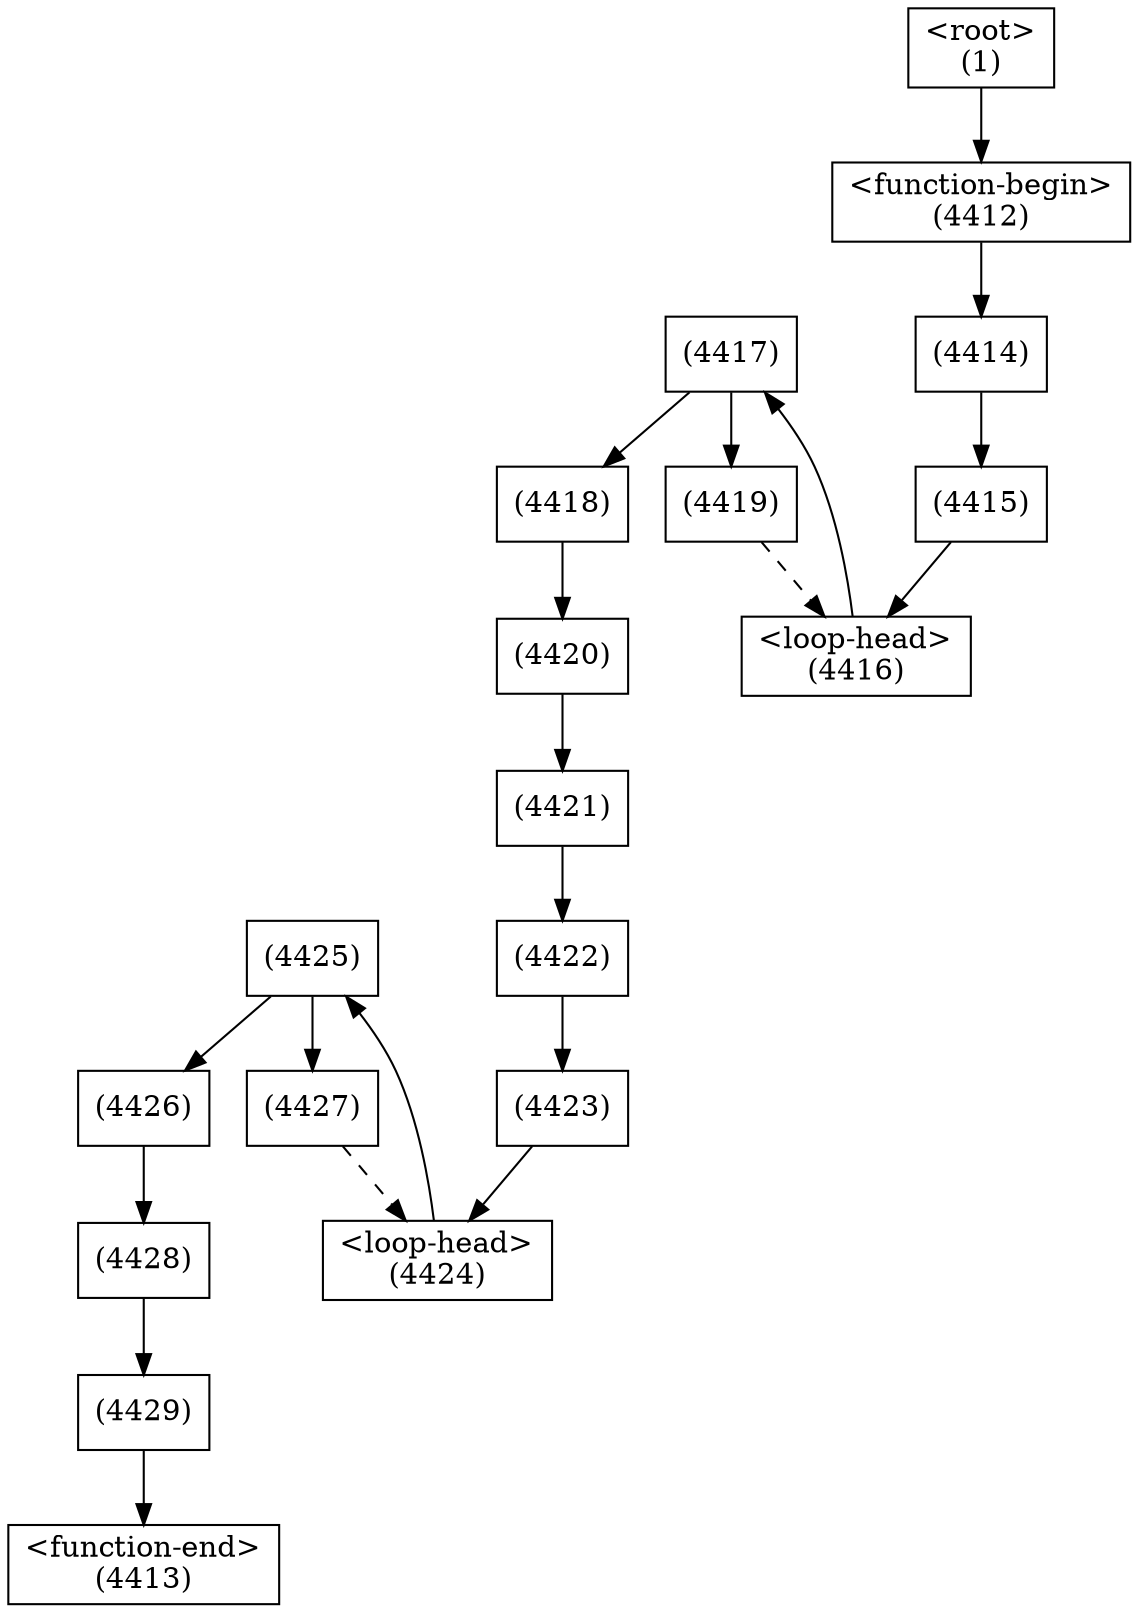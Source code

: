 digraph graphname {
n4429 [shape=box,label="(4429)"];
n4428 -> n4429[style="solid"];
n4428 [shape=box,label="(4428)"];
n4426 -> n4428[style="solid"];
n4427 [shape=box,label="(4427)"];
n4425 -> n4427[style="solid"];
n4426 [shape=box,label="(4426)"];
n4425 -> n4426[style="solid"];
n4425 [shape=box,label="(4425)"];
n4424 -> n4425[style="solid"];
n4424 [shape=box,label="<loop-head>
(4424)"];
n4427 -> n4424[style="dashed"];
n4423 -> n4424[style="solid"];
n4423 [shape=box,label="(4423)"];
n4422 -> n4423[style="solid"];
n4422 [shape=box,label="(4422)"];
n4421 -> n4422[style="solid"];
n4421 [shape=box,label="(4421)"];
n4420 -> n4421[style="solid"];
n4420 [shape=box,label="(4420)"];
n4418 -> n4420[style="solid"];
n4419 [shape=box,label="(4419)"];
n4417 -> n4419[style="solid"];
n4418 [shape=box,label="(4418)"];
n4417 -> n4418[style="solid"];
n4417 [shape=box,label="(4417)"];
n4416 -> n4417[style="solid"];
n4416 [shape=box,label="<loop-head>
(4416)"];
n4419 -> n4416[style="dashed"];
n4415 -> n4416[style="solid"];
n4415 [shape=box,label="(4415)"];
n4414 -> n4415[style="solid"];
n4414 [shape=box,label="(4414)"];
n4412 -> n4414[style="solid"];
n4413 [shape=box,label="<function-end>
(4413)"];
n4429 -> n4413[style="solid"];
n4412 [shape=box,label="<function-begin>
(4412)"];
n1 -> n4412[style="solid"];
n1 [shape=box,label="<root>
(1)"];
}
